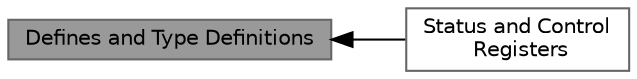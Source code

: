 digraph "Defines and Type Definitions"
{
 // LATEX_PDF_SIZE
  bgcolor="transparent";
  edge [fontname=Helvetica,fontsize=10,labelfontname=Helvetica,labelfontsize=10];
  node [fontname=Helvetica,fontsize=10,shape=box,height=0.2,width=0.4];
  rankdir=LR;
  Node2 [id="Node000002",label="Status and Control\l Registers",height=0.2,width=0.4,color="grey40", fillcolor="white", style="filled",URL="$group__CMSIS__CORE.html",tooltip="Core Register type definitions."];
  Node1 [id="Node000001",label="Defines and Type Definitions",height=0.2,width=0.4,color="gray40", fillcolor="grey60", style="filled", fontcolor="black",tooltip="Type definitions and defines for Cortex-M processor based devices."];
  Node1->Node2 [shape=plaintext, dir="back", style="solid"];
}

